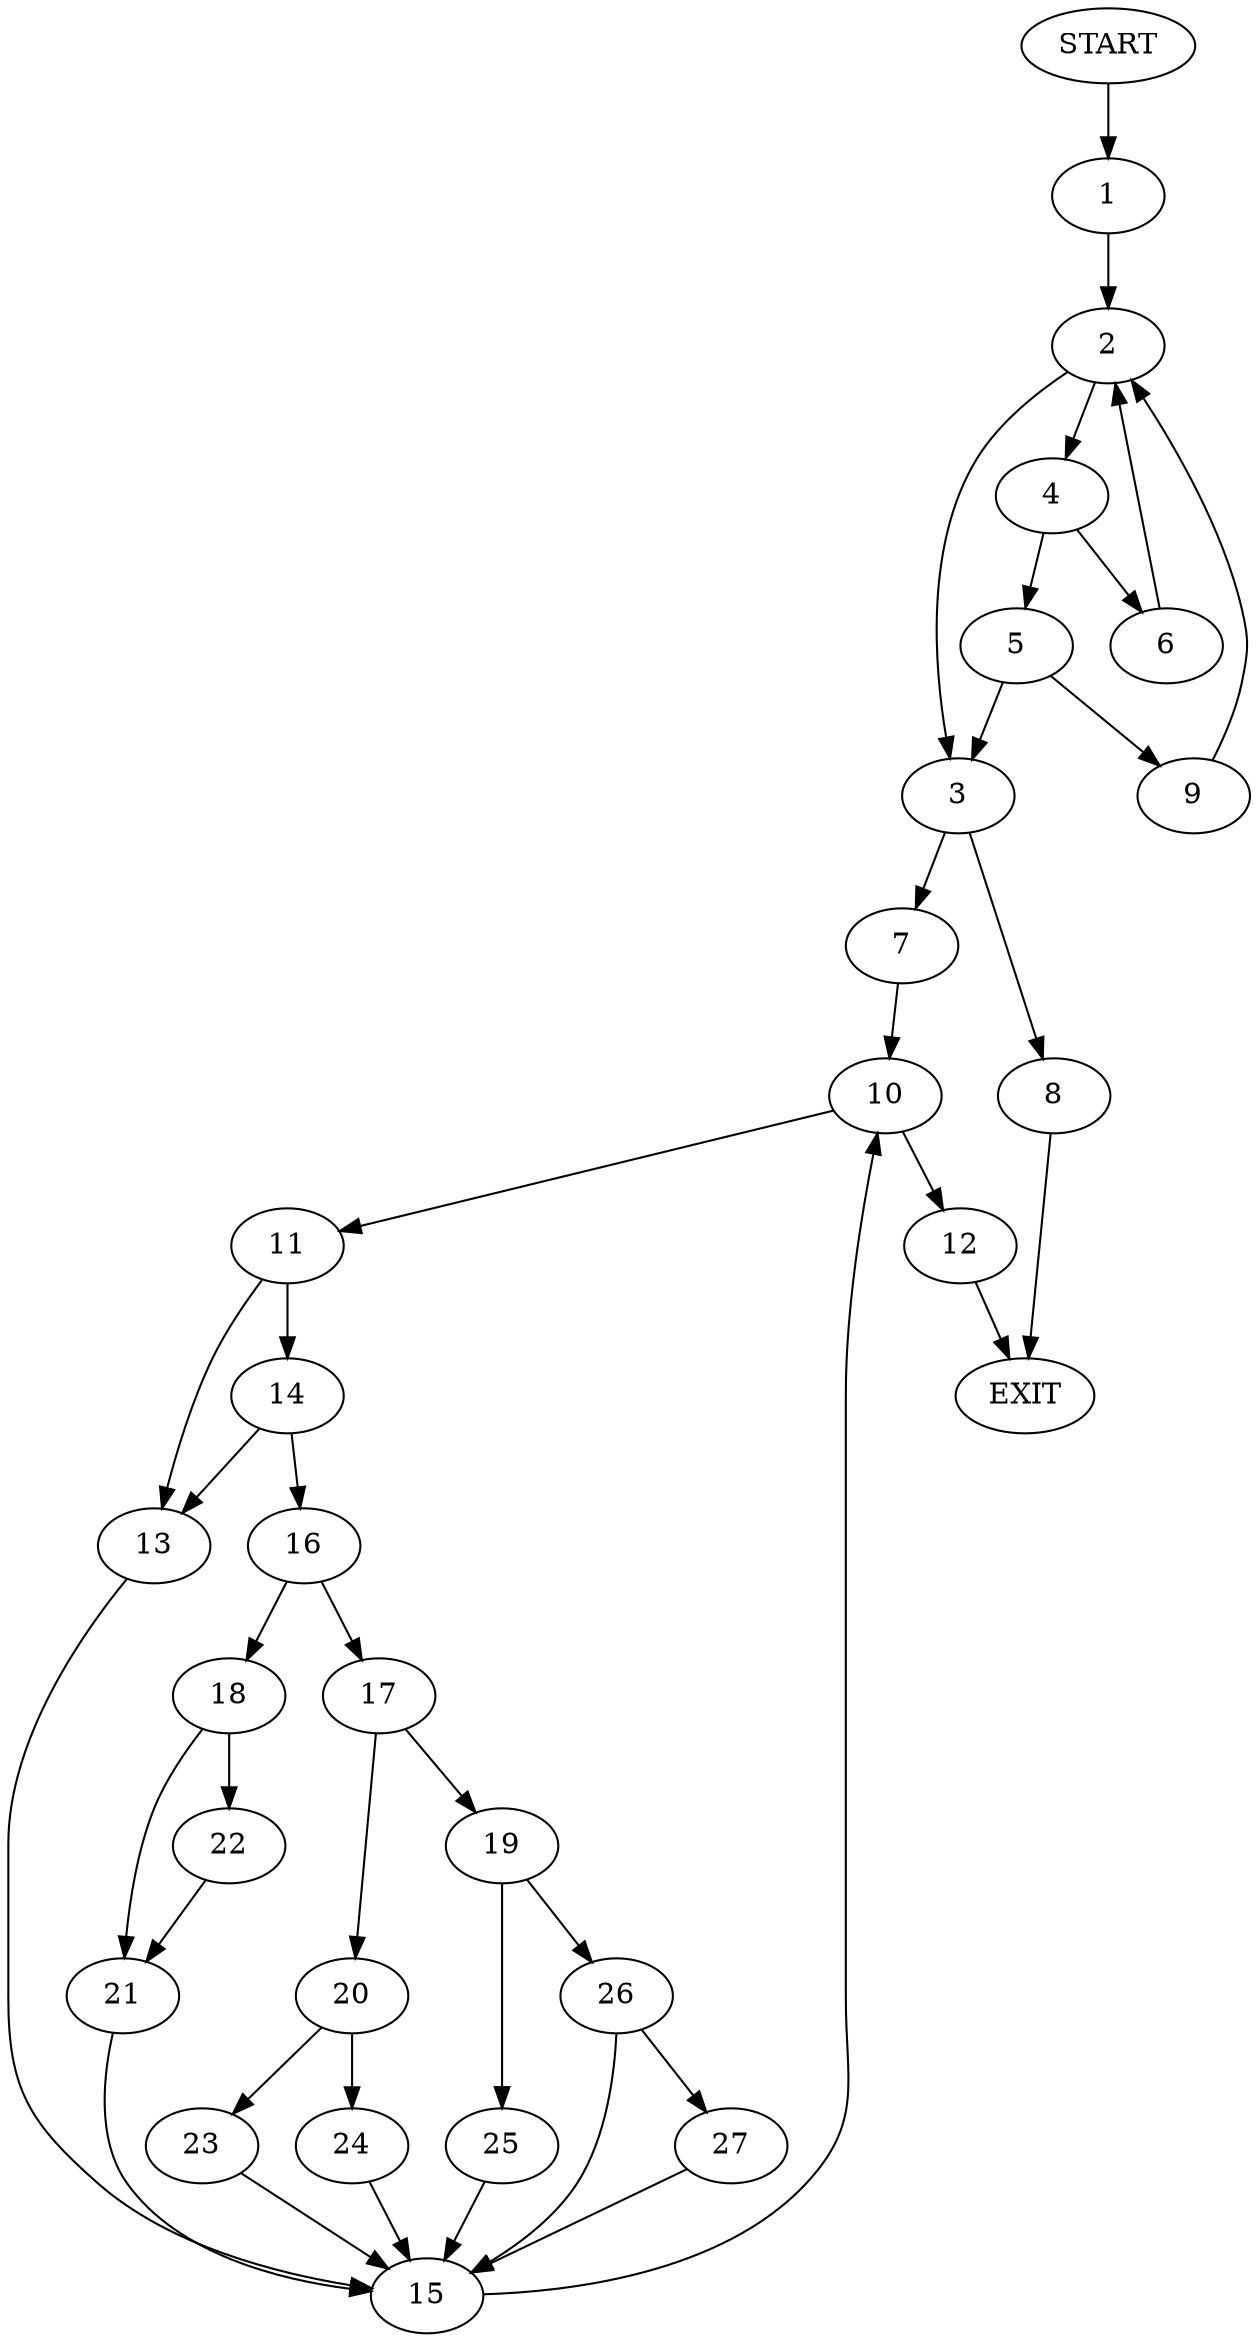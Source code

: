 digraph {
0 [label="START"]
28 [label="EXIT"]
0 -> 1
1 -> 2
2 -> 3
2 -> 4
4 -> 5
4 -> 6
3 -> 7
3 -> 8
6 -> 2
5 -> 3
5 -> 9
9 -> 2
8 -> 28
7 -> 10
10 -> 11
10 -> 12
12 -> 28
11 -> 13
11 -> 14
13 -> 15
14 -> 16
14 -> 13
16 -> 17
16 -> 18
15 -> 10
17 -> 19
17 -> 20
18 -> 21
18 -> 22
22 -> 21
21 -> 15
20 -> 23
20 -> 24
19 -> 25
19 -> 26
23 -> 15
24 -> 15
25 -> 15
26 -> 15
26 -> 27
27 -> 15
}
